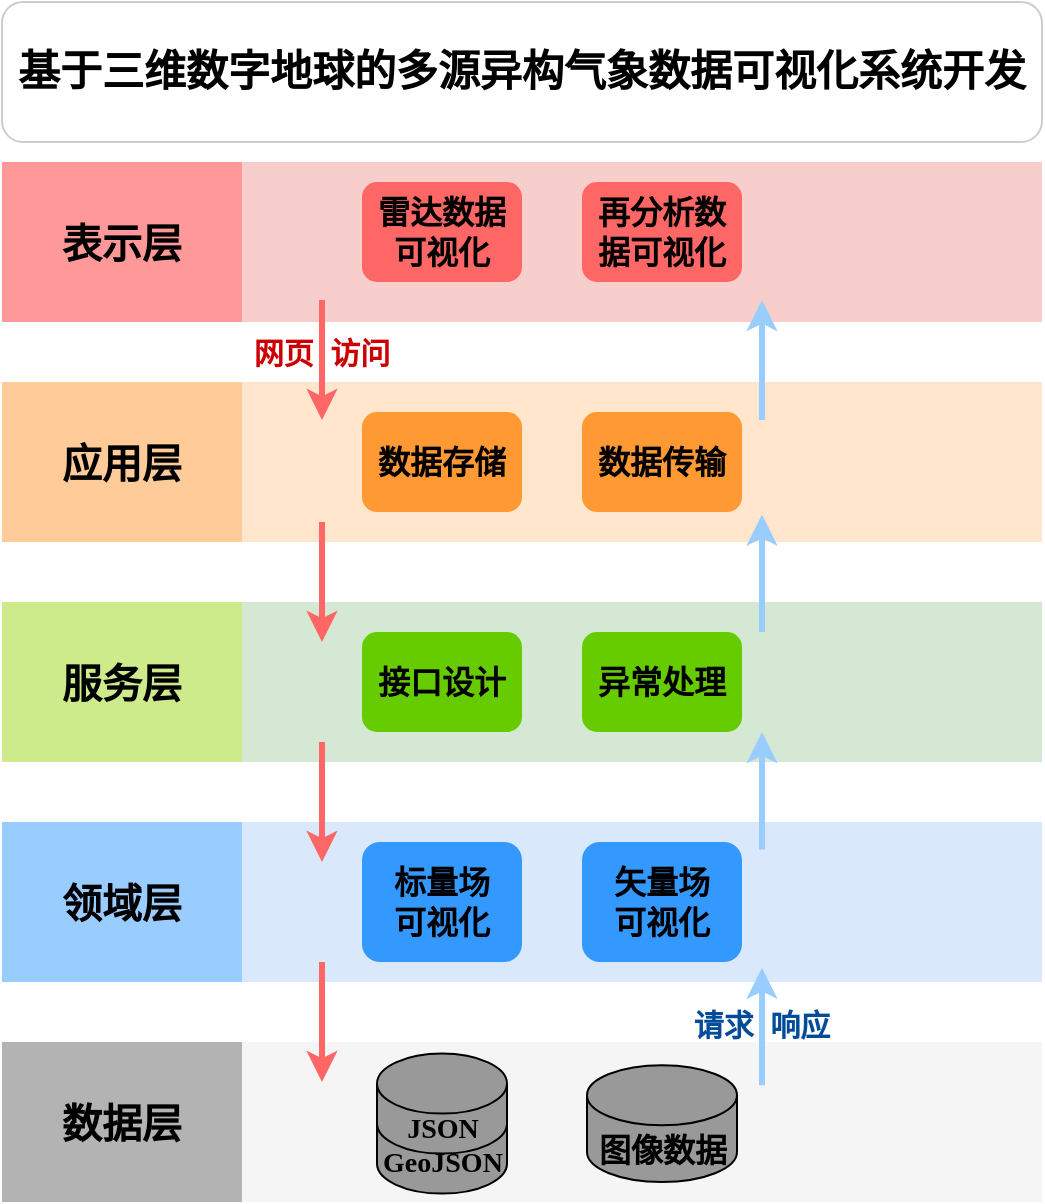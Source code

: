 <mxfile version="22.1.18" type="github">
  <diagram name="第 1 页" id="sGEz5siXrSt6GG0Bj9dd">
    <mxGraphModel dx="1221" dy="725" grid="1" gridSize="10" guides="1" tooltips="1" connect="1" arrows="1" fold="1" page="1" pageScale="1" pageWidth="827" pageHeight="1169" math="0" shadow="0">
      <root>
        <mxCell id="0" />
        <mxCell id="1" parent="0" />
        <mxCell id="swPO8n8WAcz4bR8WiRwV-1" value="" style="rounded=0;whiteSpace=wrap;html=1;fillColor=#f5f5f5;strokeColor=none;fontColor=#333333;" vertex="1" parent="1">
          <mxGeometry x="220" y="690" width="520" height="80" as="geometry" />
        </mxCell>
        <mxCell id="swPO8n8WAcz4bR8WiRwV-23" value="&lt;font size=&quot;1&quot; face=&quot;Times New Roman&quot;&gt;&lt;b style=&quot;font-size: 14px;&quot;&gt;GeoJSON&lt;/b&gt;&lt;/font&gt;" style="shape=cylinder3;whiteSpace=wrap;html=1;boundedLbl=1;backgroundOutline=1;size=15;fillColor=#999999;" vertex="1" parent="1">
          <mxGeometry x="407.5" y="711.63" width="65" height="54.18" as="geometry" />
        </mxCell>
        <mxCell id="swPO8n8WAcz4bR8WiRwV-2" value="&lt;h1&gt;&lt;font style=&quot;font-size: 20px;&quot;&gt;数据层&lt;/font&gt;&lt;/h1&gt;" style="rounded=0;whiteSpace=wrap;html=1;fillColor=#B3B3B3;strokeColor=none;" vertex="1" parent="1">
          <mxGeometry x="220" y="690" width="120" height="80" as="geometry" />
        </mxCell>
        <mxCell id="swPO8n8WAcz4bR8WiRwV-3" value="" style="rounded=0;whiteSpace=wrap;html=1;fillColor=#d5e8d4;strokeColor=none;" vertex="1" parent="1">
          <mxGeometry x="220" y="470" width="520" height="80" as="geometry" />
        </mxCell>
        <mxCell id="swPO8n8WAcz4bR8WiRwV-4" value="&lt;h1&gt;&lt;font style=&quot;font-size: 20px;&quot;&gt;服务层&lt;/font&gt;&lt;/h1&gt;" style="rounded=0;whiteSpace=wrap;html=1;fillColor=#cdeb8b;strokeColor=none;" vertex="1" parent="1">
          <mxGeometry x="220" y="470" width="120" height="80" as="geometry" />
        </mxCell>
        <mxCell id="swPO8n8WAcz4bR8WiRwV-5" value="" style="rounded=0;whiteSpace=wrap;html=1;fillColor=#dae8fc;strokeColor=none;" vertex="1" parent="1">
          <mxGeometry x="220" y="580" width="520" height="80" as="geometry" />
        </mxCell>
        <mxCell id="swPO8n8WAcz4bR8WiRwV-6" value="&lt;h1&gt;&lt;font style=&quot;font-size: 20px;&quot;&gt;领域层&lt;/font&gt;&lt;/h1&gt;" style="rounded=0;whiteSpace=wrap;html=1;fillColor=#99CCFF;strokeColor=none;" vertex="1" parent="1">
          <mxGeometry x="220" y="580" width="120" height="80" as="geometry" />
        </mxCell>
        <mxCell id="swPO8n8WAcz4bR8WiRwV-7" value="" style="rounded=0;whiteSpace=wrap;html=1;fillColor=#ffe6cc;strokeColor=none;" vertex="1" parent="1">
          <mxGeometry x="220" y="360" width="520" height="80" as="geometry" />
        </mxCell>
        <mxCell id="swPO8n8WAcz4bR8WiRwV-8" value="&lt;h1&gt;&lt;font style=&quot;font-size: 20px;&quot;&gt;应用层&lt;/font&gt;&lt;/h1&gt;" style="rounded=0;whiteSpace=wrap;html=1;fillColor=#ffcc99;strokeColor=none;" vertex="1" parent="1">
          <mxGeometry x="220" y="360" width="120" height="80" as="geometry" />
        </mxCell>
        <mxCell id="swPO8n8WAcz4bR8WiRwV-9" value="" style="rounded=0;whiteSpace=wrap;html=1;fillColor=#f8cecc;strokeColor=none;" vertex="1" parent="1">
          <mxGeometry x="220" y="250" width="520" height="80" as="geometry" />
        </mxCell>
        <mxCell id="swPO8n8WAcz4bR8WiRwV-10" value="&lt;h1&gt;&lt;font style=&quot;font-size: 20px;&quot;&gt;表示层&lt;/font&gt;&lt;/h1&gt;" style="rounded=0;whiteSpace=wrap;html=1;fillColor=#FF9999;strokeColor=none;" vertex="1" parent="1">
          <mxGeometry x="220" y="250" width="120" height="80" as="geometry" />
        </mxCell>
        <mxCell id="swPO8n8WAcz4bR8WiRwV-11" value="&lt;span style=&quot;background-color: initial;&quot;&gt;&lt;b style=&quot;&quot;&gt;&lt;font data-font-src=&quot;https://fonts.googleapis.com/css?family=Noto+Sans+Simplified+Chinese&quot; face=&quot;Noto Sans Simplified Chinese&quot;&gt;基于三维数字地球的多源异构气象数据可视化系统开发&lt;/font&gt;&lt;/b&gt;&lt;/span&gt;" style="rounded=1;whiteSpace=wrap;html=1;fontSize=21;strokeColor=#CCCCCC;" vertex="1" parent="1">
          <mxGeometry x="220" y="170" width="520" height="70" as="geometry" />
        </mxCell>
        <mxCell id="swPO8n8WAcz4bR8WiRwV-12" value="" style="endArrow=classic;html=1;rounded=1;strokeColor=#FF6666;strokeWidth=3;curved=0;" edge="1" parent="1">
          <mxGeometry width="50" height="50" relative="1" as="geometry">
            <mxPoint x="380" y="319" as="sourcePoint" />
            <mxPoint x="380" y="379" as="targetPoint" />
            <Array as="points" />
          </mxGeometry>
        </mxCell>
        <mxCell id="swPO8n8WAcz4bR8WiRwV-14" value="" style="endArrow=classic;html=1;rounded=1;strokeColor=#FF6666;strokeWidth=3;curved=0;" edge="1" parent="1">
          <mxGeometry width="50" height="50" relative="1" as="geometry">
            <mxPoint x="380" y="430" as="sourcePoint" />
            <mxPoint x="380" y="490" as="targetPoint" />
            <Array as="points" />
          </mxGeometry>
        </mxCell>
        <mxCell id="swPO8n8WAcz4bR8WiRwV-15" value="" style="endArrow=classic;html=1;rounded=1;strokeColor=#FF6666;strokeWidth=3;curved=0;" edge="1" parent="1">
          <mxGeometry width="50" height="50" relative="1" as="geometry">
            <mxPoint x="380" y="540" as="sourcePoint" />
            <mxPoint x="380" y="600" as="targetPoint" />
            <Array as="points" />
          </mxGeometry>
        </mxCell>
        <mxCell id="swPO8n8WAcz4bR8WiRwV-16" value="" style="endArrow=classic;html=1;rounded=1;strokeColor=#FF6666;strokeWidth=3;curved=0;" edge="1" parent="1">
          <mxGeometry width="50" height="50" relative="1" as="geometry">
            <mxPoint x="380" y="650" as="sourcePoint" />
            <mxPoint x="380" y="710" as="targetPoint" />
            <Array as="points" />
          </mxGeometry>
        </mxCell>
        <mxCell id="swPO8n8WAcz4bR8WiRwV-17" value="&lt;font size=&quot;1&quot; face=&quot;Times New Roman&quot;&gt;&lt;b style=&quot;font-size: 14px;&quot;&gt;JSON&lt;/b&gt;&lt;/font&gt;" style="shape=cylinder3;whiteSpace=wrap;html=1;boundedLbl=1;backgroundOutline=1;size=15;fillColor=#999999;" vertex="1" parent="1">
          <mxGeometry x="407.5" y="695.81" width="65" height="50" as="geometry" />
        </mxCell>
        <mxCell id="swPO8n8WAcz4bR8WiRwV-19" value="" style="shape=image;verticalLabelPosition=bottom;labelBackgroundColor=default;verticalAlign=top;aspect=fixed;imageAspect=0;image=https://upload.wikimedia.org/wikipedia/commons/thumb/7/75/Django_logo.svg/120px-Django_logo.svg.png;" vertex="1" parent="1">
          <mxGeometry x="610" y="379" width="120" height="42" as="geometry" />
        </mxCell>
        <mxCell id="swPO8n8WAcz4bR8WiRwV-20" value="" style="shape=image;verticalLabelPosition=bottom;labelBackgroundColor=default;verticalAlign=top;aspect=fixed;imageAspect=0;image=https://upload.wikimedia.org/wikipedia/commons/thumb/3/38/SQLite370.svg/220px-SQLite370.svg.png;" vertex="1" parent="1">
          <mxGeometry x="610" y="701.63" width="120" height="56.73" as="geometry" />
        </mxCell>
        <mxCell id="swPO8n8WAcz4bR8WiRwV-24" value="&lt;b&gt;&lt;font style=&quot;font-size: 16px;&quot;&gt;图像数据&lt;/font&gt;&lt;/b&gt;" style="shape=cylinder3;whiteSpace=wrap;html=1;boundedLbl=1;backgroundOutline=1;size=15;fillColor=#999999;" vertex="1" parent="1">
          <mxGeometry x="512.5" y="701.63" width="75" height="58.37" as="geometry" />
        </mxCell>
        <mxCell id="swPO8n8WAcz4bR8WiRwV-25" value="&lt;b&gt;&lt;font style=&quot;font-size: 16px;&quot;&gt;标量场&lt;br&gt;可视化&lt;/font&gt;&lt;/b&gt;" style="rounded=1;whiteSpace=wrap;html=1;fillColor=#3399FF;strokeColor=none;" vertex="1" parent="1">
          <mxGeometry x="400" y="590" width="80" height="60" as="geometry" />
        </mxCell>
        <mxCell id="swPO8n8WAcz4bR8WiRwV-26" value="&lt;b&gt;&lt;font style=&quot;font-size: 16px;&quot;&gt;矢量场&lt;br&gt;可视化&lt;/font&gt;&lt;/b&gt;" style="rounded=1;whiteSpace=wrap;html=1;fillColor=#3399FF;strokeColor=none;" vertex="1" parent="1">
          <mxGeometry x="510" y="590" width="80" height="60" as="geometry" />
        </mxCell>
        <mxCell id="swPO8n8WAcz4bR8WiRwV-28" value="" style="shape=image;verticalLabelPosition=bottom;labelBackgroundColor=default;verticalAlign=top;aspect=fixed;imageAspect=0;image=https://upload.wikimedia.org/wikipedia/commons/thumb/9/9a/Visual_Studio_Code_1.35_icon.svg/75px-Visual_Studio_Code_1.35_icon.svg.png;" vertex="1" parent="1">
          <mxGeometry x="638.75" y="588.75" width="62.5" height="62.5" as="geometry" />
        </mxCell>
        <mxCell id="swPO8n8WAcz4bR8WiRwV-29" value="&lt;b&gt;&lt;font style=&quot;font-size: 16px;&quot;&gt;接口设计&lt;/font&gt;&lt;/b&gt;" style="rounded=1;whiteSpace=wrap;html=1;fillColor=#66CC00;strokeColor=none;" vertex="1" parent="1">
          <mxGeometry x="400" y="485" width="80" height="50" as="geometry" />
        </mxCell>
        <mxCell id="swPO8n8WAcz4bR8WiRwV-30" value="&lt;b&gt;&lt;font style=&quot;font-size: 16px;&quot;&gt;异常处理&lt;/font&gt;&lt;/b&gt;" style="rounded=1;whiteSpace=wrap;html=1;fillColor=#66CC00;strokeColor=none;" vertex="1" parent="1">
          <mxGeometry x="510" y="485" width="80" height="50" as="geometry" />
        </mxCell>
        <mxCell id="swPO8n8WAcz4bR8WiRwV-32" value="" style="shape=image;verticalLabelPosition=bottom;labelBackgroundColor=default;verticalAlign=top;aspect=fixed;imageAspect=0;image=https://upload.wikimedia.org/wikipedia/commons/thumb/d/d9/Node.js_logo.svg/120px-Node.js_logo.svg.png;" vertex="1" parent="1">
          <mxGeometry x="615.34" y="476.75" width="109.32" height="66.5" as="geometry" />
        </mxCell>
        <mxCell id="swPO8n8WAcz4bR8WiRwV-33" value="" style="shape=image;verticalLabelPosition=bottom;labelBackgroundColor=default;verticalAlign=top;aspect=fixed;imageAspect=0;image=https://upload.wikimedia.org/wikipedia/commons/thumb/9/95/Vue.js_Logo_2.svg/120px-Vue.js_Logo_2.svg.png;" vertex="1" parent="1">
          <mxGeometry x="629.62" y="255" width="80.77" height="70" as="geometry" />
        </mxCell>
        <mxCell id="swPO8n8WAcz4bR8WiRwV-34" value="&lt;font color=&quot;#cc0000&quot; size=&quot;1&quot; style=&quot;&quot;&gt;&lt;b style=&quot;font-size: 15px;&quot;&gt;网页&amp;nbsp; 访问&lt;/b&gt;&lt;/font&gt;" style="text;html=1;strokeColor=none;fillColor=none;align=center;verticalAlign=middle;whiteSpace=wrap;rounded=0;" vertex="1" parent="1">
          <mxGeometry x="340" y="330" width="80" height="30" as="geometry" />
        </mxCell>
        <mxCell id="swPO8n8WAcz4bR8WiRwV-35" value="&lt;b&gt;&lt;font style=&quot;font-size: 16px;&quot;&gt;数据存储&lt;/font&gt;&lt;/b&gt;" style="rounded=1;whiteSpace=wrap;html=1;fillColor=#FF9933;strokeColor=none;" vertex="1" parent="1">
          <mxGeometry x="400" y="375" width="80" height="50" as="geometry" />
        </mxCell>
        <mxCell id="swPO8n8WAcz4bR8WiRwV-36" value="&lt;b&gt;&lt;font style=&quot;font-size: 16px;&quot;&gt;数据传输&lt;/font&gt;&lt;/b&gt;" style="rounded=1;whiteSpace=wrap;html=1;fillColor=#FF9933;strokeColor=none;" vertex="1" parent="1">
          <mxGeometry x="510" y="375" width="80" height="50" as="geometry" />
        </mxCell>
        <mxCell id="swPO8n8WAcz4bR8WiRwV-37" value="&lt;b&gt;&lt;font style=&quot;font-size: 16px;&quot;&gt;雷达数据可视化&lt;/font&gt;&lt;/b&gt;" style="rounded=1;whiteSpace=wrap;html=1;fillColor=#FF6666;strokeColor=none;" vertex="1" parent="1">
          <mxGeometry x="400" y="260" width="80" height="50" as="geometry" />
        </mxCell>
        <mxCell id="swPO8n8WAcz4bR8WiRwV-38" value="&lt;b&gt;&lt;font style=&quot;font-size: 16px;&quot;&gt;再分析数据可视化&lt;/font&gt;&lt;/b&gt;" style="rounded=1;whiteSpace=wrap;html=1;fillColor=#FF6666;strokeColor=none;" vertex="1" parent="1">
          <mxGeometry x="510" y="260" width="80" height="50" as="geometry" />
        </mxCell>
        <mxCell id="swPO8n8WAcz4bR8WiRwV-39" value="" style="endArrow=classic;html=1;rounded=1;strokeColor=#99CCFF;strokeWidth=3;curved=0;" edge="1" parent="1">
          <mxGeometry width="50" height="50" relative="1" as="geometry">
            <mxPoint x="600" y="711.63" as="sourcePoint" />
            <mxPoint x="600" y="652.88" as="targetPoint" />
            <Array as="points" />
          </mxGeometry>
        </mxCell>
        <mxCell id="swPO8n8WAcz4bR8WiRwV-40" value="" style="endArrow=classic;html=1;rounded=1;strokeColor=#99CCFF;strokeWidth=3;curved=0;" edge="1" parent="1">
          <mxGeometry width="50" height="50" relative="1" as="geometry">
            <mxPoint x="600" y="593.75" as="sourcePoint" />
            <mxPoint x="600" y="535" as="targetPoint" />
            <Array as="points" />
          </mxGeometry>
        </mxCell>
        <mxCell id="swPO8n8WAcz4bR8WiRwV-41" value="" style="endArrow=classic;html=1;rounded=1;strokeColor=#99CCFF;strokeWidth=3;curved=0;" edge="1" parent="1">
          <mxGeometry width="50" height="50" relative="1" as="geometry">
            <mxPoint x="600" y="485" as="sourcePoint" />
            <mxPoint x="600" y="426.25" as="targetPoint" />
            <Array as="points" />
          </mxGeometry>
        </mxCell>
        <mxCell id="swPO8n8WAcz4bR8WiRwV-42" value="" style="endArrow=classic;html=1;rounded=1;strokeColor=#99CCFF;strokeWidth=3;curved=0;" edge="1" parent="1">
          <mxGeometry width="50" height="50" relative="1" as="geometry">
            <mxPoint x="600" y="379" as="sourcePoint" />
            <mxPoint x="600" y="319" as="targetPoint" />
            <Array as="points" />
          </mxGeometry>
        </mxCell>
        <mxCell id="swPO8n8WAcz4bR8WiRwV-44" value="&lt;font color=&quot;#004c99&quot; size=&quot;1&quot; style=&quot;&quot;&gt;&lt;b style=&quot;font-size: 15px;&quot;&gt;请求&amp;nbsp; 响应&lt;/b&gt;&lt;/font&gt;" style="text;html=1;strokeColor=none;fillColor=none;align=center;verticalAlign=middle;whiteSpace=wrap;rounded=0;" vertex="1" parent="1">
          <mxGeometry x="550" y="665.81" width="100" height="30" as="geometry" />
        </mxCell>
      </root>
    </mxGraphModel>
  </diagram>
</mxfile>
